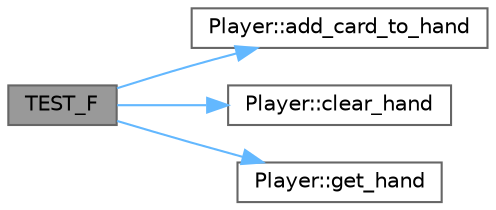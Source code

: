 digraph "TEST_F"
{
 // INTERACTIVE_SVG=YES
 // LATEX_PDF_SIZE
  bgcolor="transparent";
  edge [fontname=Helvetica,fontsize=10,labelfontname=Helvetica,labelfontsize=10];
  node [fontname=Helvetica,fontsize=10,shape=box,height=0.2,width=0.4];
  rankdir="LR";
  Node1 [id="Node000001",label="TEST_F",height=0.2,width=0.4,color="gray40", fillcolor="grey60", style="filled", fontcolor="black",tooltip=" "];
  Node1 -> Node2 [id="edge1_Node000001_Node000002",color="steelblue1",style="solid",tooltip=" "];
  Node2 [id="Node000002",label="Player::add_card_to_hand",height=0.2,width=0.4,color="grey40", fillcolor="white", style="filled",URL="$class_player.html#af3998816522aac68efd31d625c367074",tooltip="Adds a card to the player's hand."];
  Node1 -> Node3 [id="edge2_Node000001_Node000003",color="steelblue1",style="solid",tooltip=" "];
  Node3 [id="Node000003",label="Player::clear_hand",height=0.2,width=0.4,color="grey40", fillcolor="white", style="filled",URL="$class_player.html#a174449e6ad5253666daa744a02054066",tooltip="Clears the player's hand of all cards."];
  Node1 -> Node4 [id="edge3_Node000001_Node000004",color="steelblue1",style="solid",tooltip=" "];
  Node4 [id="Node000004",label="Player::get_hand",height=0.2,width=0.4,color="grey40", fillcolor="white", style="filled",URL="$class_player.html#a37e8e81092cab91b3136f56f2faa7d11",tooltip="Gets the player's current hand of cards."];
}
